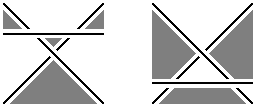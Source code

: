 /******************************************************************************
 *                                 LICENSE                                    *
 ******************************************************************************
 *  This file is part of Mathematics-and-Physics.                             *
 *                                                                            *
 *  Mathematics-and-Physics is free software: you can redistribute it and/or  *
 *  modify it under the terms of the GNU General Public License as published  *
 *  by the Free Software Foundation, either version 3 of the License, or      *
 *  (at your option) any later version.                                       *
 *                                                                            *
 *  Mathematics-and-Physics is distributed in the hope that it will be useful *
 *  but WITHOUT ANY WARRANTY; without even the implied warranty of            *
 *  MERCHANTABILITY or FITNESS FOR A PARTICULAR PURPOSE.  See the             *
 *  GNU General Public License for more details.                              *
 *                                                                            *
 *  You should have received a copy of the GNU General Public License         *
 *  along with Mathematics-and-Physics.  If not, see                          *
 *  <https://www.gnu.org/licenses/>.                                          *
 ******************************************************************************/

/*  Size of the figure.                                                       */
size(128);

pair A1 = (0.0, 0.0);
pair A2 = (1.0, 1.0);

pair B1 = (1.0, 0.0);
pair B2 = (0.0, 1.0);

pair C1 = (0.0, 0.7);
pair C2 = (1.0, 0.7);

pair D1 = (0.3, 0.7);
pair D2 = (0.7, 0.7);
pair D3 = (0.5, 0.5);

filldraw(D1 -- D2 -- D3 -- cycle, grey, invisible);
filldraw(B2 -- D1 -- C1 -- cycle, grey, invisible);
filldraw(A2 -- D2 -- C2 -- cycle, grey, invisible);
filldraw(A1 -- D3 -- B1 -- cycle, grey, invisible);

draw(A1 -- A2, white+linewidth(4.0pt));

draw(A1 -- A2);
draw(B1 -- B2, white+linewidth(4.0pt));
draw(B1 -- B2);
draw(C1 -- C2, white+linewidth(4.0pt));
draw(C1 -- C2);

D1 = shift(-0.1, -0.5)*D1;
D2 = shift(0.1, -0.5)*D2;
C1 = shift(0.0, -0.5)*C1;
C2 = shift(0.0, -0.5)*C2;

filldraw(shift(1.5, 0.0)*(A1 -- D1 -- D2 -- B1 -- cycle), grey, invisible);
filldraw(shift(1.5, 0.0)*(A2 -- D3 -- D2 -- C2 -- cycle), grey, invisible);
filldraw(shift(1.5, 0.0)*(B2 -- D3 -- D1 -- C1 -- cycle), grey, invisible);
draw(shift(1.5, 0.0)*(A1 -- A2), white+linewidth(4.0pt));
draw(shift(1.5, 0.0)*(A1 -- A2));
draw(shift(1.5, 0.0)*(B1 -- B2), white+linewidth(4.0pt));
draw(shift(1.5, 0.0)*(B1 -- B2));
draw(shift(1.5, 0.0)*(C1 -- C2), white+linewidth(4.0pt));
draw(shift(1.5, 0.0)*(C1 -- C2));
